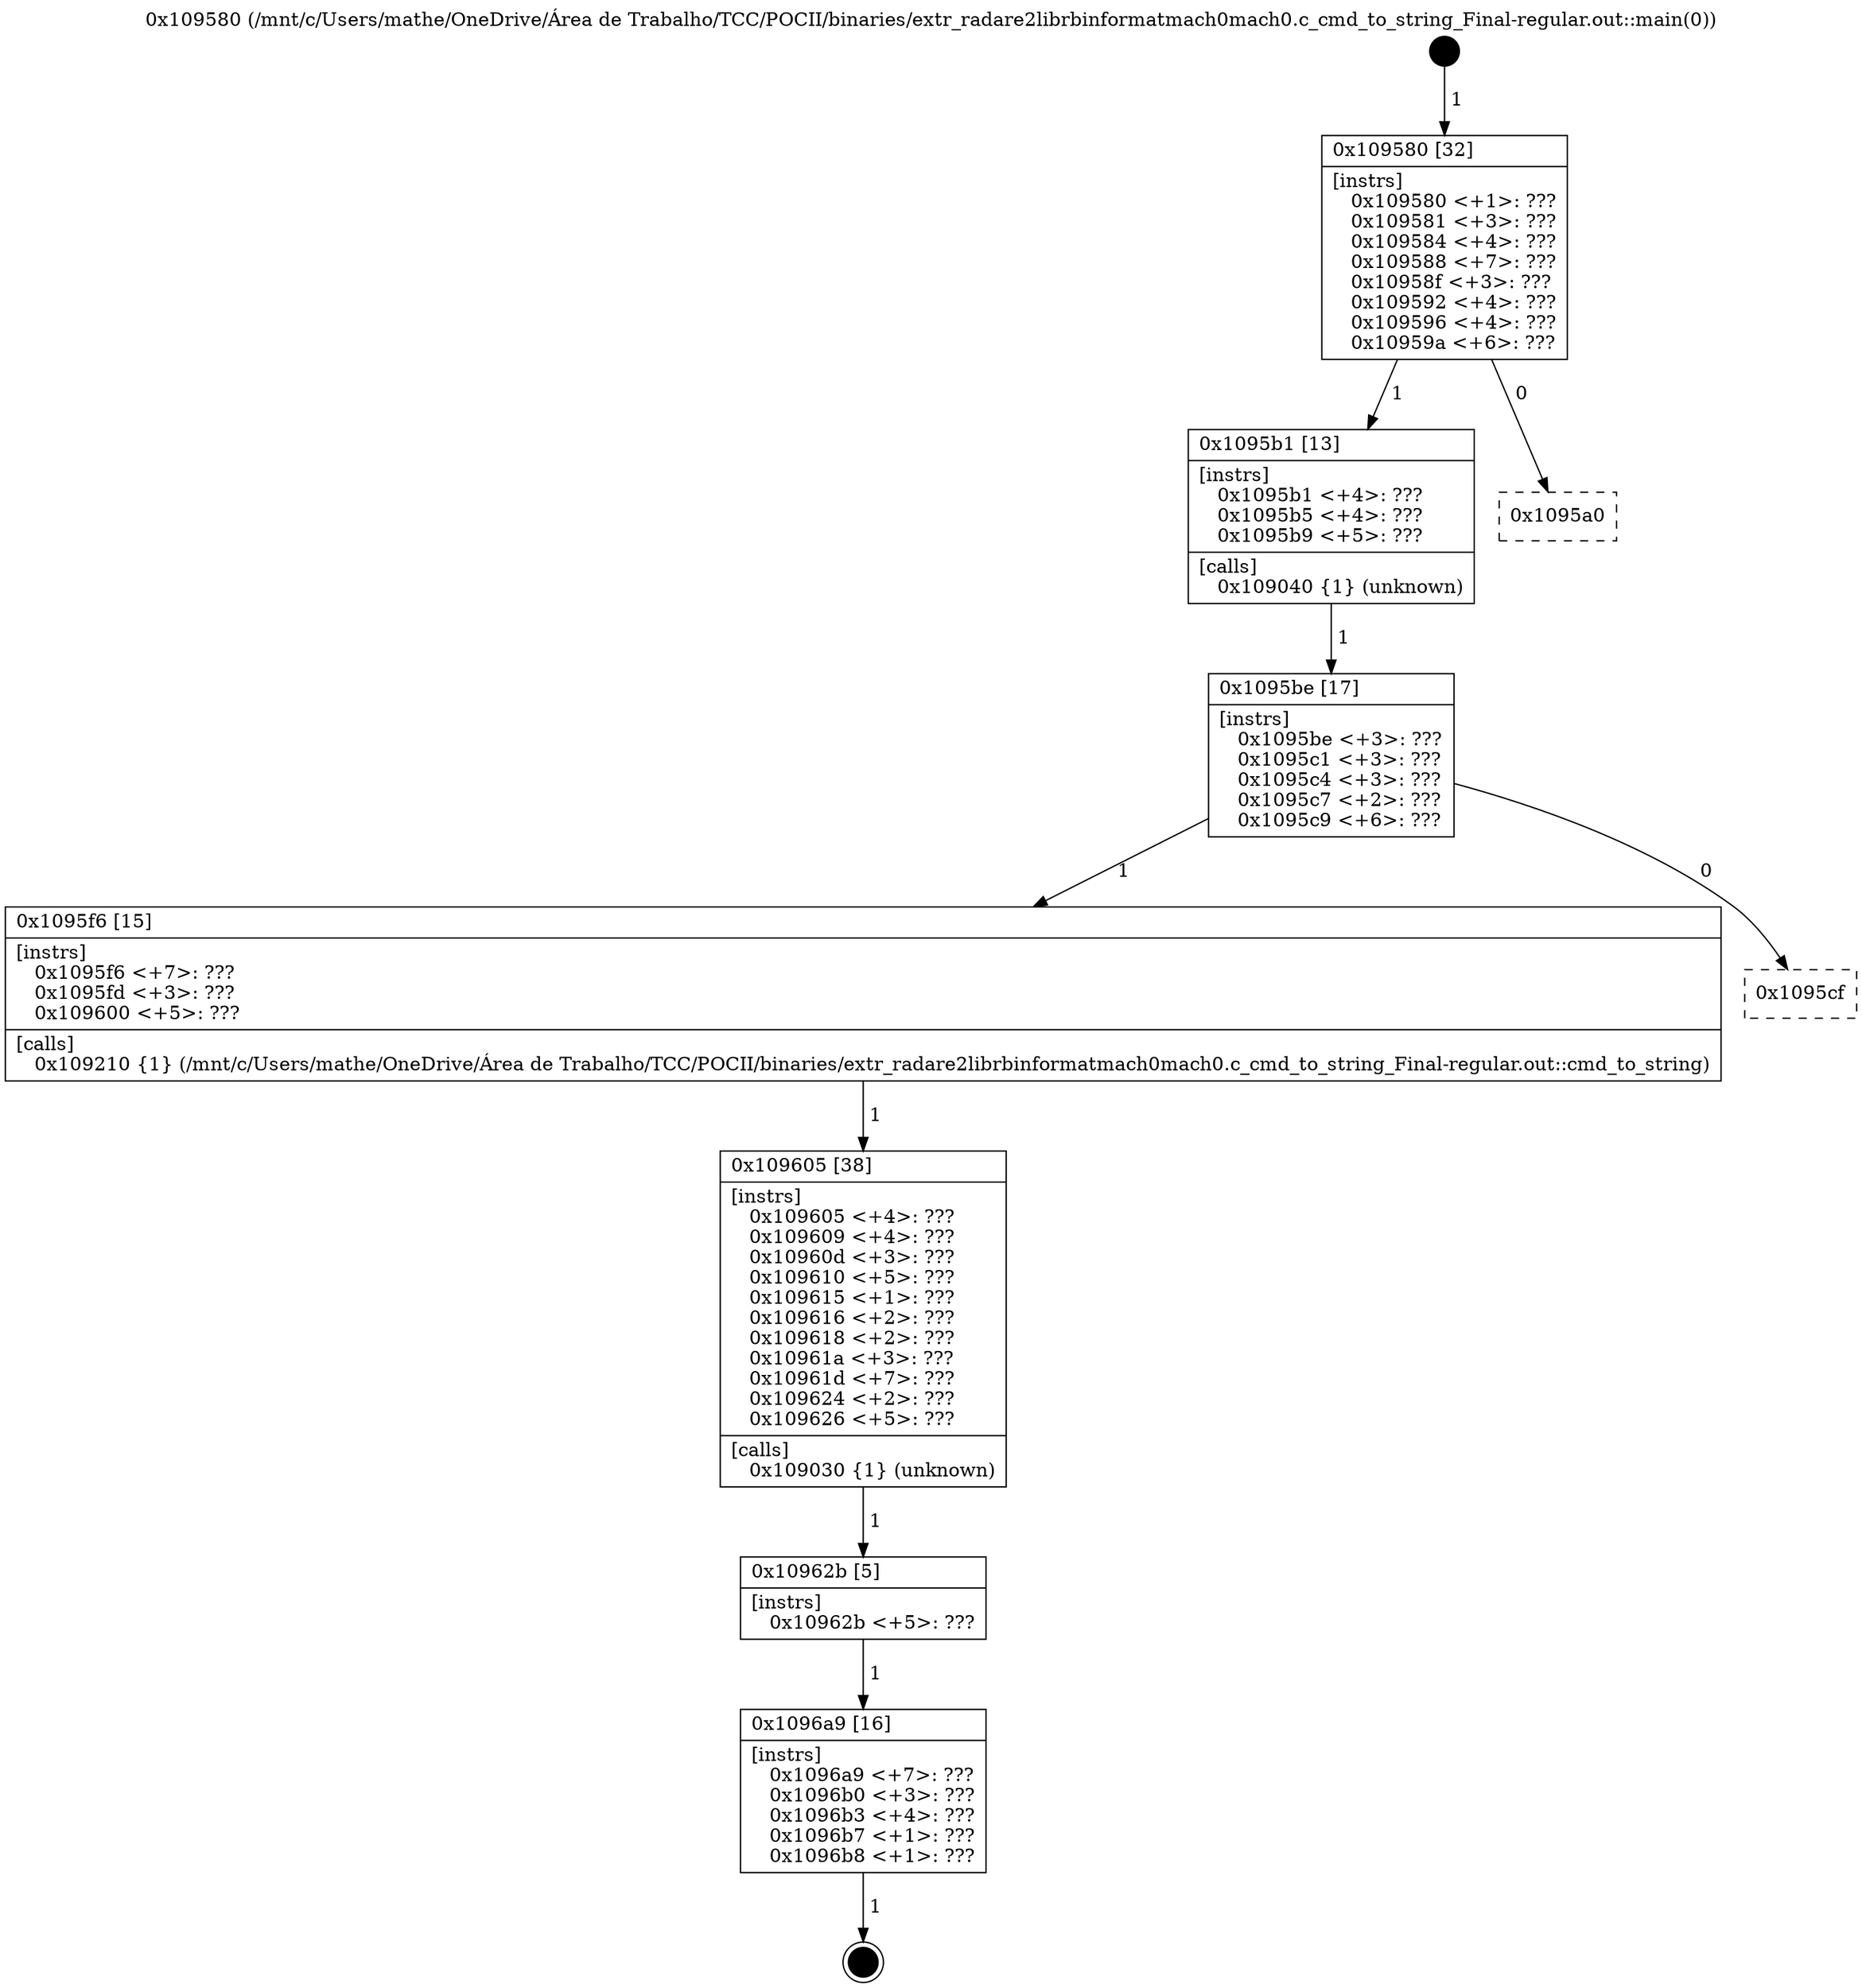 digraph "0x109580" {
  label = "0x109580 (/mnt/c/Users/mathe/OneDrive/Área de Trabalho/TCC/POCII/binaries/extr_radare2librbinformatmach0mach0.c_cmd_to_string_Final-regular.out::main(0))"
  labelloc = "t"
  node[shape=record]

  Entry [label="",width=0.3,height=0.3,shape=circle,fillcolor=black,style=filled]
  "0x109580" [label="{
     0x109580 [32]\l
     | [instrs]\l
     &nbsp;&nbsp;0x109580 \<+1\>: ???\l
     &nbsp;&nbsp;0x109581 \<+3\>: ???\l
     &nbsp;&nbsp;0x109584 \<+4\>: ???\l
     &nbsp;&nbsp;0x109588 \<+7\>: ???\l
     &nbsp;&nbsp;0x10958f \<+3\>: ???\l
     &nbsp;&nbsp;0x109592 \<+4\>: ???\l
     &nbsp;&nbsp;0x109596 \<+4\>: ???\l
     &nbsp;&nbsp;0x10959a \<+6\>: ???\l
  }"]
  "0x1095b1" [label="{
     0x1095b1 [13]\l
     | [instrs]\l
     &nbsp;&nbsp;0x1095b1 \<+4\>: ???\l
     &nbsp;&nbsp;0x1095b5 \<+4\>: ???\l
     &nbsp;&nbsp;0x1095b9 \<+5\>: ???\l
     | [calls]\l
     &nbsp;&nbsp;0x109040 \{1\} (unknown)\l
  }"]
  "0x1095a0" [label="{
     0x1095a0\l
  }", style=dashed]
  "0x1095be" [label="{
     0x1095be [17]\l
     | [instrs]\l
     &nbsp;&nbsp;0x1095be \<+3\>: ???\l
     &nbsp;&nbsp;0x1095c1 \<+3\>: ???\l
     &nbsp;&nbsp;0x1095c4 \<+3\>: ???\l
     &nbsp;&nbsp;0x1095c7 \<+2\>: ???\l
     &nbsp;&nbsp;0x1095c9 \<+6\>: ???\l
  }"]
  "0x1095f6" [label="{
     0x1095f6 [15]\l
     | [instrs]\l
     &nbsp;&nbsp;0x1095f6 \<+7\>: ???\l
     &nbsp;&nbsp;0x1095fd \<+3\>: ???\l
     &nbsp;&nbsp;0x109600 \<+5\>: ???\l
     | [calls]\l
     &nbsp;&nbsp;0x109210 \{1\} (/mnt/c/Users/mathe/OneDrive/Área de Trabalho/TCC/POCII/binaries/extr_radare2librbinformatmach0mach0.c_cmd_to_string_Final-regular.out::cmd_to_string)\l
  }"]
  "0x1095cf" [label="{
     0x1095cf\l
  }", style=dashed]
  "0x109605" [label="{
     0x109605 [38]\l
     | [instrs]\l
     &nbsp;&nbsp;0x109605 \<+4\>: ???\l
     &nbsp;&nbsp;0x109609 \<+4\>: ???\l
     &nbsp;&nbsp;0x10960d \<+3\>: ???\l
     &nbsp;&nbsp;0x109610 \<+5\>: ???\l
     &nbsp;&nbsp;0x109615 \<+1\>: ???\l
     &nbsp;&nbsp;0x109616 \<+2\>: ???\l
     &nbsp;&nbsp;0x109618 \<+2\>: ???\l
     &nbsp;&nbsp;0x10961a \<+3\>: ???\l
     &nbsp;&nbsp;0x10961d \<+7\>: ???\l
     &nbsp;&nbsp;0x109624 \<+2\>: ???\l
     &nbsp;&nbsp;0x109626 \<+5\>: ???\l
     | [calls]\l
     &nbsp;&nbsp;0x109030 \{1\} (unknown)\l
  }"]
  "0x10962b" [label="{
     0x10962b [5]\l
     | [instrs]\l
     &nbsp;&nbsp;0x10962b \<+5\>: ???\l
  }"]
  "0x1096a9" [label="{
     0x1096a9 [16]\l
     | [instrs]\l
     &nbsp;&nbsp;0x1096a9 \<+7\>: ???\l
     &nbsp;&nbsp;0x1096b0 \<+3\>: ???\l
     &nbsp;&nbsp;0x1096b3 \<+4\>: ???\l
     &nbsp;&nbsp;0x1096b7 \<+1\>: ???\l
     &nbsp;&nbsp;0x1096b8 \<+1\>: ???\l
  }"]
  Exit [label="",width=0.3,height=0.3,shape=circle,fillcolor=black,style=filled,peripheries=2]
  Entry -> "0x109580" [label=" 1"]
  "0x109580" -> "0x1095b1" [label=" 1"]
  "0x109580" -> "0x1095a0" [label=" 0"]
  "0x1095b1" -> "0x1095be" [label=" 1"]
  "0x1095be" -> "0x1095f6" [label=" 1"]
  "0x1095be" -> "0x1095cf" [label=" 0"]
  "0x1095f6" -> "0x109605" [label=" 1"]
  "0x109605" -> "0x10962b" [label=" 1"]
  "0x10962b" -> "0x1096a9" [label=" 1"]
  "0x1096a9" -> Exit [label=" 1"]
}

